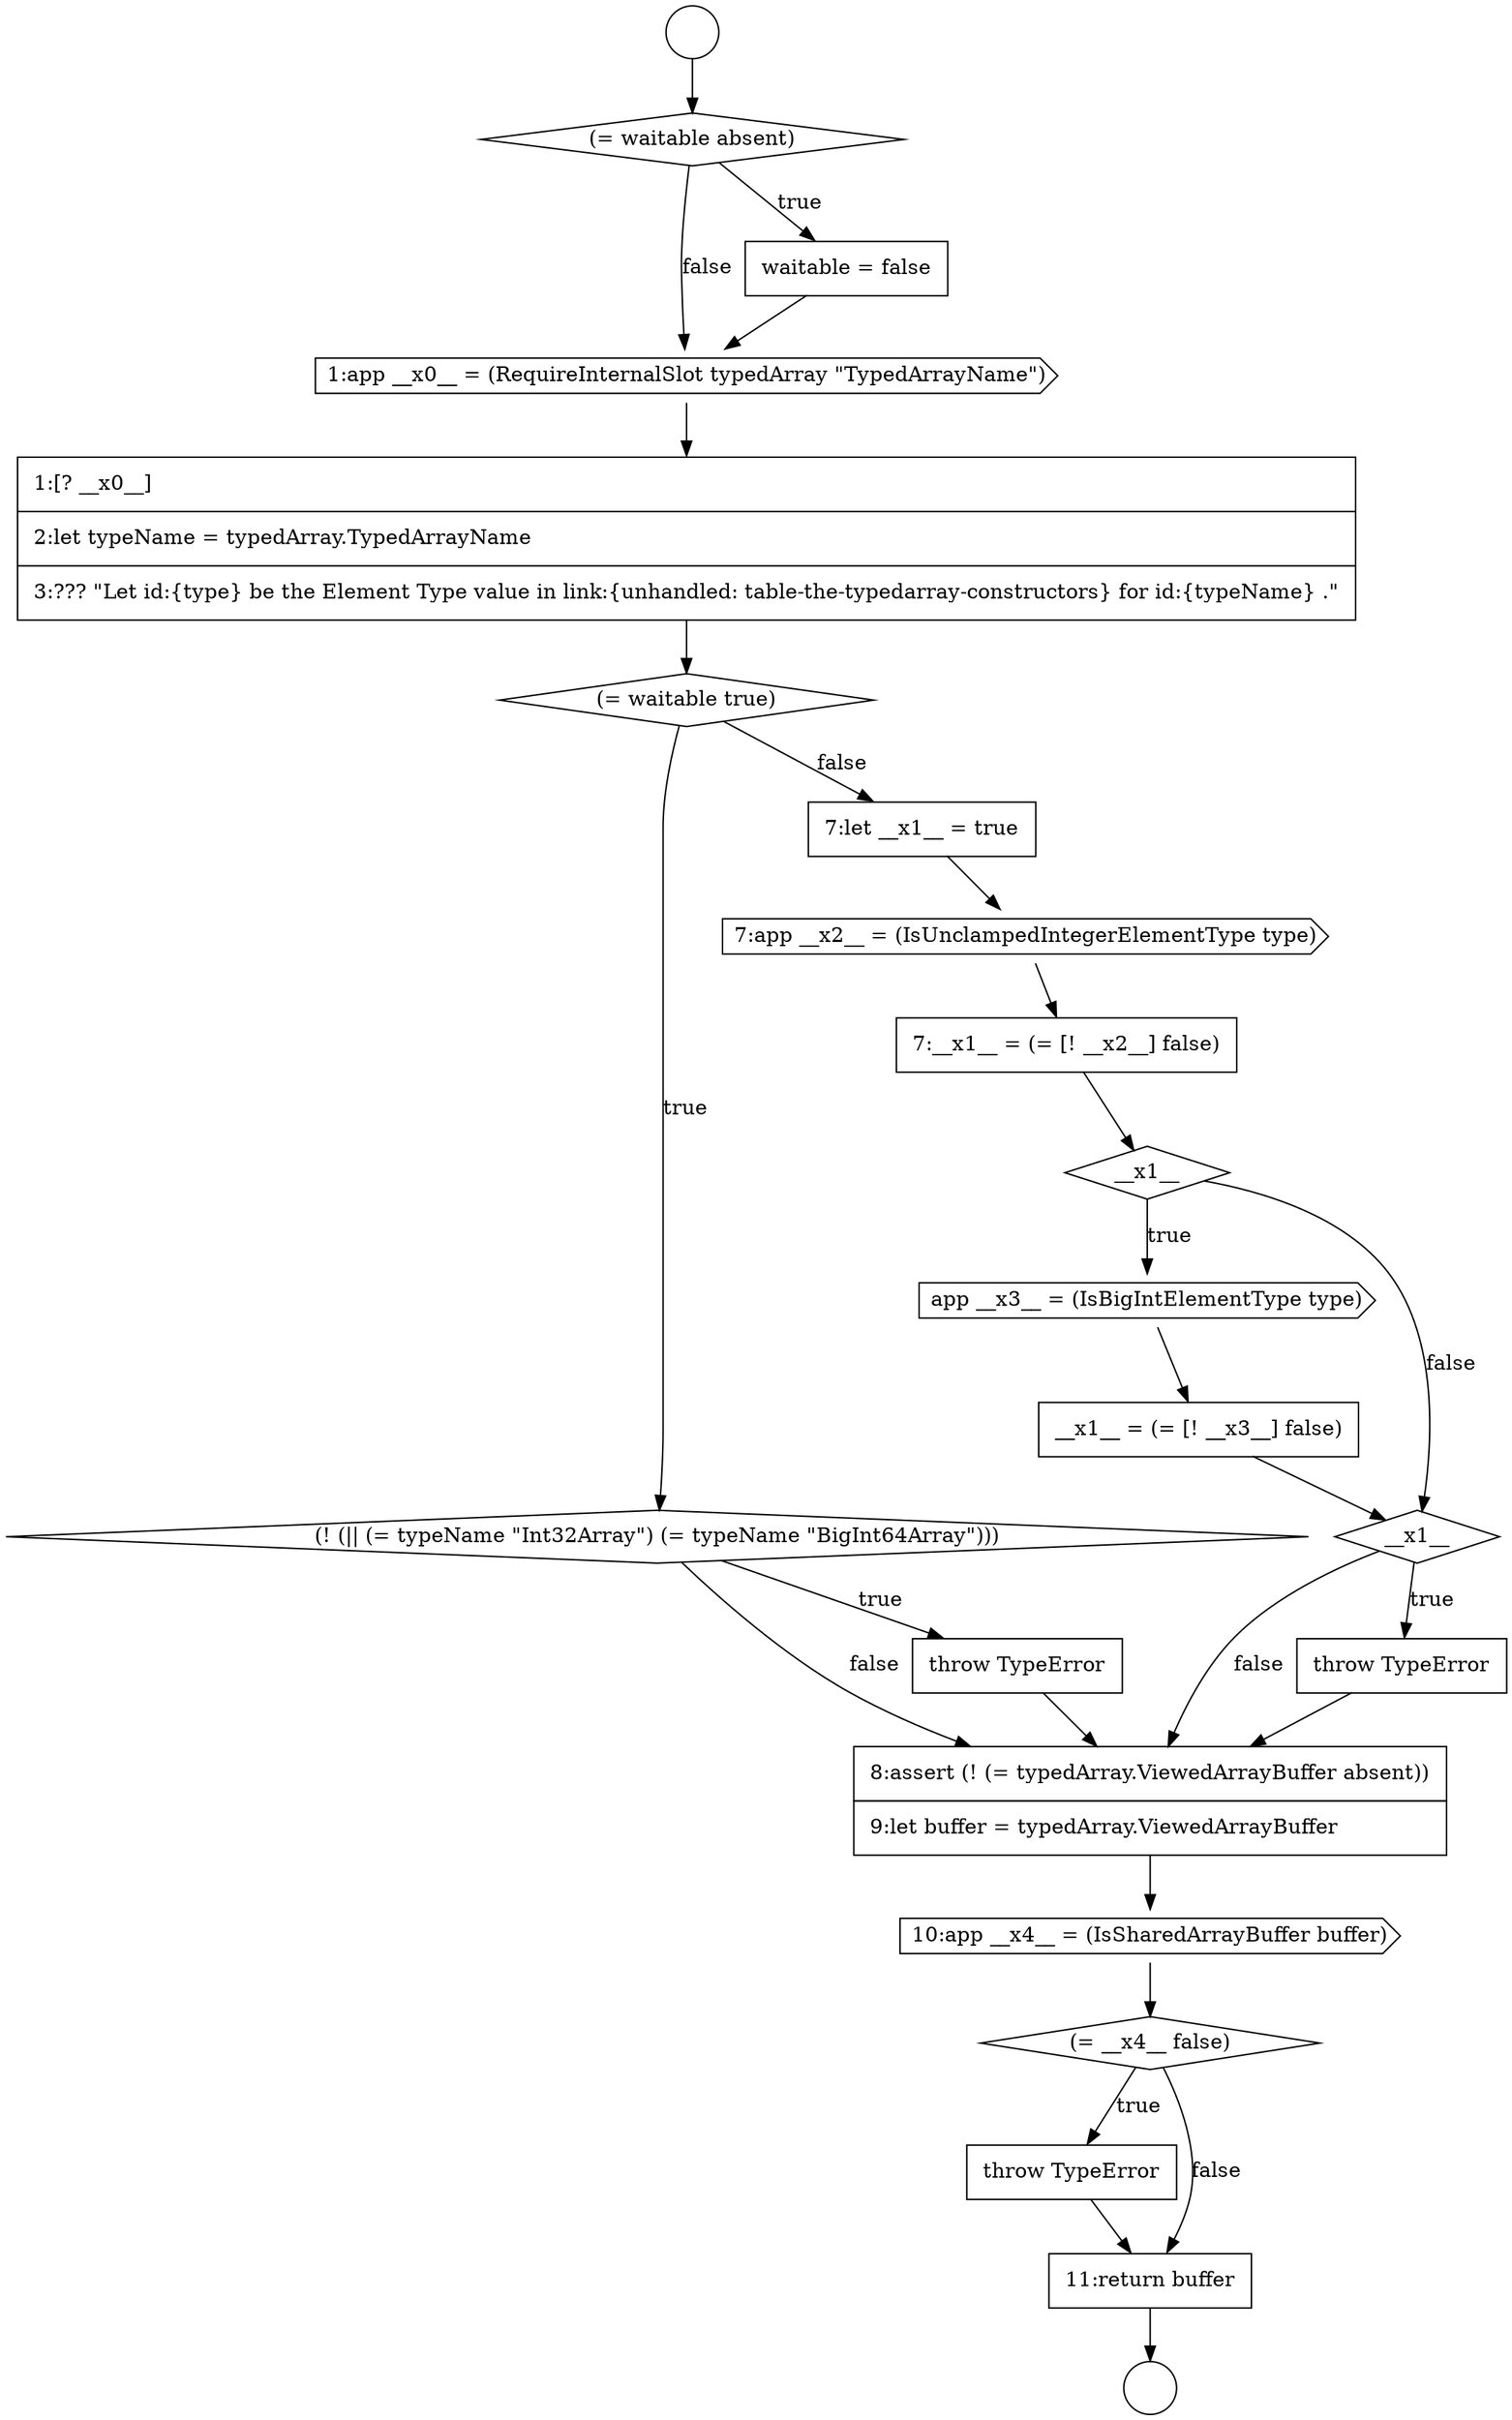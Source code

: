digraph {
  node17307 [shape=diamond, label=<<font color="black">(= waitable absent)</font>> color="black" fillcolor="white" style=filled]
  node17317 [shape=diamond, label=<<font color="black">__x1__</font>> color="black" fillcolor="white" style=filled]
  node17322 [shape=none, margin=0, label=<<font color="black">
    <table border="0" cellborder="1" cellspacing="0" cellpadding="10">
      <tr><td align="left">8:assert (! (= typedArray.ViewedArrayBuffer absent))</td></tr>
      <tr><td align="left">9:let buffer = typedArray.ViewedArrayBuffer</td></tr>
    </table>
  </font>> color="black" fillcolor="white" style=filled]
  node17325 [shape=none, margin=0, label=<<font color="black">
    <table border="0" cellborder="1" cellspacing="0" cellpadding="10">
      <tr><td align="left">throw TypeError</td></tr>
    </table>
  </font>> color="black" fillcolor="white" style=filled]
  node17318 [shape=cds, label=<<font color="black">app __x3__ = (IsBigIntElementType type)</font>> color="black" fillcolor="white" style=filled]
  node17321 [shape=none, margin=0, label=<<font color="black">
    <table border="0" cellborder="1" cellspacing="0" cellpadding="10">
      <tr><td align="left">throw TypeError</td></tr>
    </table>
  </font>> color="black" fillcolor="white" style=filled]
  node17315 [shape=cds, label=<<font color="black">7:app __x2__ = (IsUnclampedIntegerElementType type)</font>> color="black" fillcolor="white" style=filled]
  node17305 [shape=circle label=" " color="black" fillcolor="white" style=filled]
  node17312 [shape=diamond, label=<<font color="black">(! (|| (= typeName &quot;Int32Array&quot;) (= typeName &quot;BigInt64Array&quot;)))</font>> color="black" fillcolor="white" style=filled]
  node17313 [shape=none, margin=0, label=<<font color="black">
    <table border="0" cellborder="1" cellspacing="0" cellpadding="10">
      <tr><td align="left">throw TypeError</td></tr>
    </table>
  </font>> color="black" fillcolor="white" style=filled]
  node17323 [shape=cds, label=<<font color="black">10:app __x4__ = (IsSharedArrayBuffer buffer)</font>> color="black" fillcolor="white" style=filled]
  node17326 [shape=none, margin=0, label=<<font color="black">
    <table border="0" cellborder="1" cellspacing="0" cellpadding="10">
      <tr><td align="left">11:return buffer</td></tr>
    </table>
  </font>> color="black" fillcolor="white" style=filled]
  node17310 [shape=none, margin=0, label=<<font color="black">
    <table border="0" cellborder="1" cellspacing="0" cellpadding="10">
      <tr><td align="left">1:[? __x0__]</td></tr>
      <tr><td align="left">2:let typeName = typedArray.TypedArrayName</td></tr>
      <tr><td align="left">3:??? &quot;Let id:{type} be the Element Type value in link:{unhandled: table-the-typedarray-constructors} for id:{typeName} .&quot;</td></tr>
    </table>
  </font>> color="black" fillcolor="white" style=filled]
  node17314 [shape=none, margin=0, label=<<font color="black">
    <table border="0" cellborder="1" cellspacing="0" cellpadding="10">
      <tr><td align="left">7:let __x1__ = true</td></tr>
    </table>
  </font>> color="black" fillcolor="white" style=filled]
  node17306 [shape=circle label=" " color="black" fillcolor="white" style=filled]
  node17309 [shape=cds, label=<<font color="black">1:app __x0__ = (RequireInternalSlot typedArray &quot;TypedArrayName&quot;)</font>> color="black" fillcolor="white" style=filled]
  node17324 [shape=diamond, label=<<font color="black">(= __x4__ false)</font>> color="black" fillcolor="white" style=filled]
  node17319 [shape=none, margin=0, label=<<font color="black">
    <table border="0" cellborder="1" cellspacing="0" cellpadding="10">
      <tr><td align="left">__x1__ = (= [! __x3__] false)</td></tr>
    </table>
  </font>> color="black" fillcolor="white" style=filled]
  node17320 [shape=diamond, label=<<font color="black">__x1__</font>> color="black" fillcolor="white" style=filled]
  node17308 [shape=none, margin=0, label=<<font color="black">
    <table border="0" cellborder="1" cellspacing="0" cellpadding="10">
      <tr><td align="left">waitable = false</td></tr>
    </table>
  </font>> color="black" fillcolor="white" style=filled]
  node17316 [shape=none, margin=0, label=<<font color="black">
    <table border="0" cellborder="1" cellspacing="0" cellpadding="10">
      <tr><td align="left">7:__x1__ = (= [! __x2__] false)</td></tr>
    </table>
  </font>> color="black" fillcolor="white" style=filled]
  node17311 [shape=diamond, label=<<font color="black">(= waitable true)</font>> color="black" fillcolor="white" style=filled]
  node17310 -> node17311 [ color="black"]
  node17326 -> node17306 [ color="black"]
  node17325 -> node17326 [ color="black"]
  node17324 -> node17325 [label=<<font color="black">true</font>> color="black"]
  node17324 -> node17326 [label=<<font color="black">false</font>> color="black"]
  node17319 -> node17320 [ color="black"]
  node17309 -> node17310 [ color="black"]
  node17312 -> node17313 [label=<<font color="black">true</font>> color="black"]
  node17312 -> node17322 [label=<<font color="black">false</font>> color="black"]
  node17311 -> node17312 [label=<<font color="black">true</font>> color="black"]
  node17311 -> node17314 [label=<<font color="black">false</font>> color="black"]
  node17322 -> node17323 [ color="black"]
  node17317 -> node17318 [label=<<font color="black">true</font>> color="black"]
  node17317 -> node17320 [label=<<font color="black">false</font>> color="black"]
  node17320 -> node17321 [label=<<font color="black">true</font>> color="black"]
  node17320 -> node17322 [label=<<font color="black">false</font>> color="black"]
  node17307 -> node17308 [label=<<font color="black">true</font>> color="black"]
  node17307 -> node17309 [label=<<font color="black">false</font>> color="black"]
  node17321 -> node17322 [ color="black"]
  node17305 -> node17307 [ color="black"]
  node17314 -> node17315 [ color="black"]
  node17323 -> node17324 [ color="black"]
  node17313 -> node17322 [ color="black"]
  node17318 -> node17319 [ color="black"]
  node17315 -> node17316 [ color="black"]
  node17316 -> node17317 [ color="black"]
  node17308 -> node17309 [ color="black"]
}
